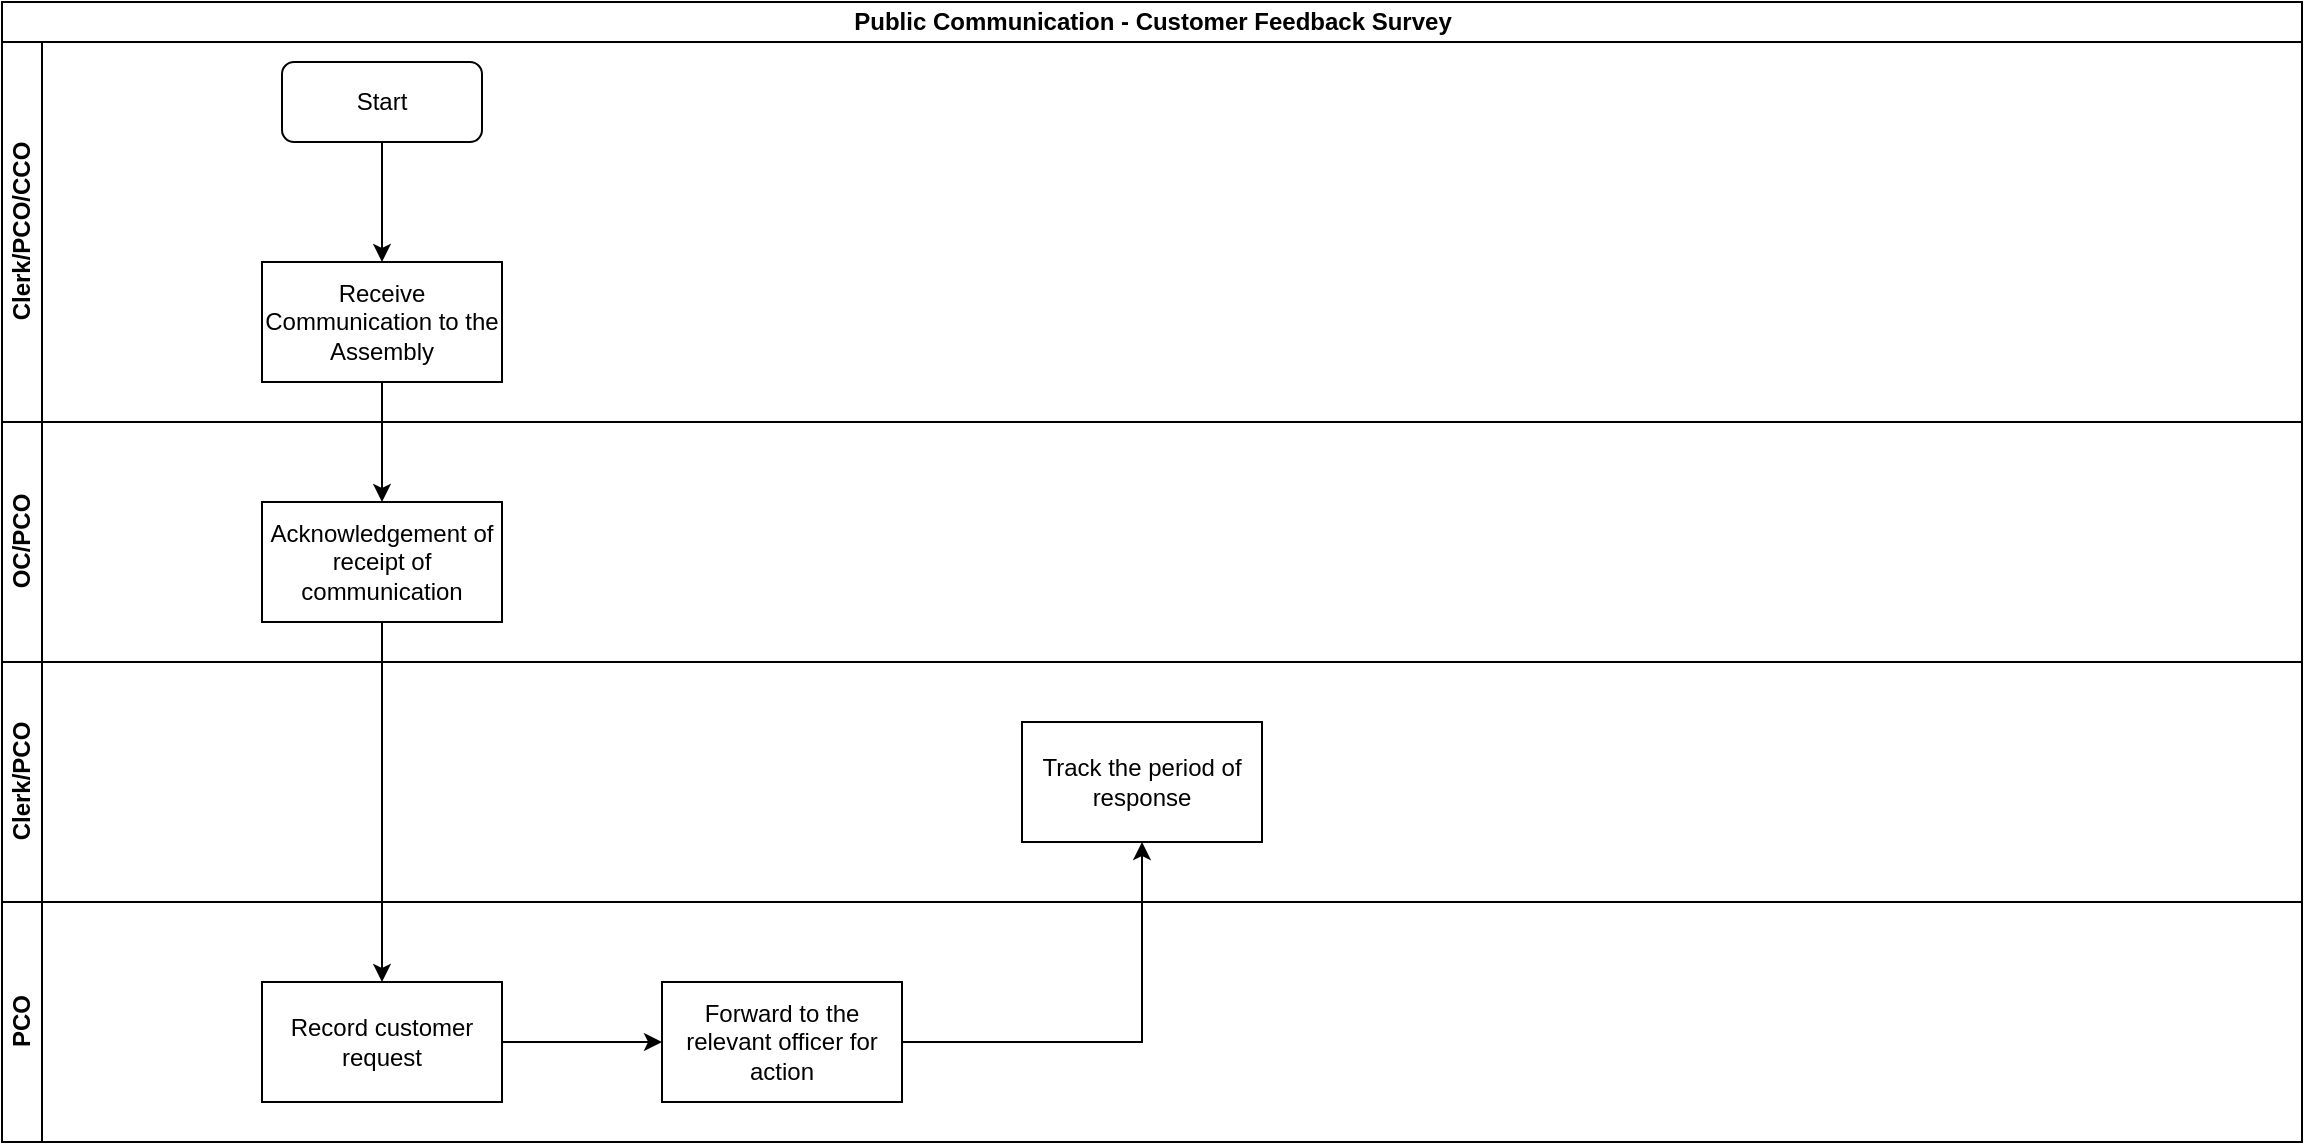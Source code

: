 <mxfile version="13.7.7" type="github">
  <diagram id="zEI9NuIZSy3O7FJYNldC" name="Page-1">
    <mxGraphModel dx="910" dy="487" grid="1" gridSize="10" guides="1" tooltips="1" connect="1" arrows="1" fold="1" page="1" pageScale="1" pageWidth="1169" pageHeight="827" math="0" shadow="0">
      <root>
        <mxCell id="0" />
        <mxCell id="1" parent="0" />
        <mxCell id="lehFZ3blt-byo1f6vuGY-1" value="Public Communication - Customer Feedback Survey" style="swimlane;html=1;childLayout=stackLayout;resizeParent=1;resizeParentMax=0;horizontal=1;startSize=20;horizontalStack=0;" vertex="1" parent="1">
          <mxGeometry x="10" y="10" width="1150" height="570" as="geometry" />
        </mxCell>
        <mxCell id="lehFZ3blt-byo1f6vuGY-2" value="Clerk/PCO/CCO" style="swimlane;html=1;startSize=20;horizontal=0;" vertex="1" parent="lehFZ3blt-byo1f6vuGY-1">
          <mxGeometry y="20" width="1150" height="190" as="geometry" />
        </mxCell>
        <mxCell id="lehFZ3blt-byo1f6vuGY-10" value="Start" style="rounded=1;whiteSpace=wrap;html=1;" vertex="1" parent="lehFZ3blt-byo1f6vuGY-2">
          <mxGeometry x="140" y="10" width="100" height="40" as="geometry" />
        </mxCell>
        <mxCell id="lehFZ3blt-byo1f6vuGY-13" value="Receive Communication to the Assembly" style="rounded=0;whiteSpace=wrap;html=1;" vertex="1" parent="lehFZ3blt-byo1f6vuGY-2">
          <mxGeometry x="130" y="110" width="120" height="60" as="geometry" />
        </mxCell>
        <mxCell id="lehFZ3blt-byo1f6vuGY-12" value="" style="edgeStyle=orthogonalEdgeStyle;rounded=0;orthogonalLoop=1;jettySize=auto;html=1;entryX=0.5;entryY=0;entryDx=0;entryDy=0;" edge="1" parent="lehFZ3blt-byo1f6vuGY-2" source="lehFZ3blt-byo1f6vuGY-10" target="lehFZ3blt-byo1f6vuGY-13">
          <mxGeometry relative="1" as="geometry">
            <mxPoint x="190" y="110" as="targetPoint" />
          </mxGeometry>
        </mxCell>
        <mxCell id="lehFZ3blt-byo1f6vuGY-3" value="OC/PCO" style="swimlane;html=1;startSize=20;horizontal=0;" vertex="1" parent="lehFZ3blt-byo1f6vuGY-1">
          <mxGeometry y="210" width="1150" height="120" as="geometry" />
        </mxCell>
        <mxCell id="lehFZ3blt-byo1f6vuGY-14" value="Acknowledgement of receipt of communication" style="whiteSpace=wrap;html=1;rounded=0;" vertex="1" parent="lehFZ3blt-byo1f6vuGY-3">
          <mxGeometry x="130" y="40" width="120" height="60" as="geometry" />
        </mxCell>
        <mxCell id="lehFZ3blt-byo1f6vuGY-4" value="Clerk/PCO" style="swimlane;html=1;startSize=20;horizontal=0;" vertex="1" parent="lehFZ3blt-byo1f6vuGY-1">
          <mxGeometry y="330" width="1150" height="120" as="geometry" />
        </mxCell>
        <mxCell id="lehFZ3blt-byo1f6vuGY-20" value="Track the period of response" style="whiteSpace=wrap;html=1;rounded=0;" vertex="1" parent="lehFZ3blt-byo1f6vuGY-4">
          <mxGeometry x="510" y="30" width="120" height="60" as="geometry" />
        </mxCell>
        <mxCell id="lehFZ3blt-byo1f6vuGY-9" value="PCO" style="swimlane;html=1;startSize=20;horizontal=0;" vertex="1" parent="lehFZ3blt-byo1f6vuGY-1">
          <mxGeometry y="450" width="1150" height="120" as="geometry" />
        </mxCell>
        <mxCell id="lehFZ3blt-byo1f6vuGY-16" value="Record customer request" style="whiteSpace=wrap;html=1;rounded=0;" vertex="1" parent="lehFZ3blt-byo1f6vuGY-9">
          <mxGeometry x="130" y="40" width="120" height="60" as="geometry" />
        </mxCell>
        <mxCell id="lehFZ3blt-byo1f6vuGY-15" value="" style="edgeStyle=orthogonalEdgeStyle;rounded=0;orthogonalLoop=1;jettySize=auto;html=1;" edge="1" parent="lehFZ3blt-byo1f6vuGY-1" source="lehFZ3blt-byo1f6vuGY-13" target="lehFZ3blt-byo1f6vuGY-14">
          <mxGeometry relative="1" as="geometry" />
        </mxCell>
        <mxCell id="lehFZ3blt-byo1f6vuGY-17" value="" style="edgeStyle=orthogonalEdgeStyle;rounded=0;orthogonalLoop=1;jettySize=auto;html=1;" edge="1" parent="lehFZ3blt-byo1f6vuGY-1" source="lehFZ3blt-byo1f6vuGY-14" target="lehFZ3blt-byo1f6vuGY-16">
          <mxGeometry relative="1" as="geometry" />
        </mxCell>
        <mxCell id="lehFZ3blt-byo1f6vuGY-21" value="" style="edgeStyle=orthogonalEdgeStyle;rounded=0;orthogonalLoop=1;jettySize=auto;html=1;" edge="1" parent="1" source="lehFZ3blt-byo1f6vuGY-18" target="lehFZ3blt-byo1f6vuGY-20">
          <mxGeometry relative="1" as="geometry" />
        </mxCell>
        <mxCell id="lehFZ3blt-byo1f6vuGY-18" value="Forward to the relevant officer for action" style="whiteSpace=wrap;html=1;rounded=0;" vertex="1" parent="1">
          <mxGeometry x="340" y="500" width="120" height="60" as="geometry" />
        </mxCell>
        <mxCell id="lehFZ3blt-byo1f6vuGY-19" value="" style="edgeStyle=orthogonalEdgeStyle;rounded=0;orthogonalLoop=1;jettySize=auto;html=1;" edge="1" parent="1" source="lehFZ3blt-byo1f6vuGY-16" target="lehFZ3blt-byo1f6vuGY-18">
          <mxGeometry relative="1" as="geometry" />
        </mxCell>
      </root>
    </mxGraphModel>
  </diagram>
</mxfile>
